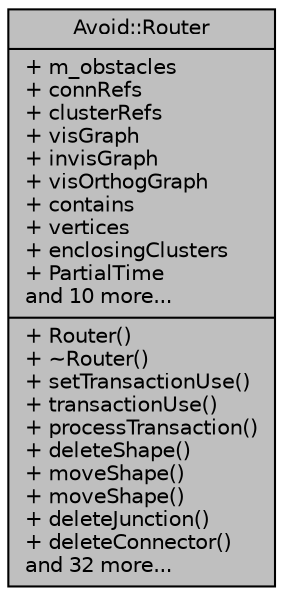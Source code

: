 digraph "Avoid::Router"
{
  edge [fontname="Helvetica",fontsize="10",labelfontname="Helvetica",labelfontsize="10"];
  node [fontname="Helvetica",fontsize="10",shape=record];
  Node1 [label="{Avoid::Router\n|+ m_obstacles\l+ connRefs\l+ clusterRefs\l+ visGraph\l+ invisGraph\l+ visOrthogGraph\l+ contains\l+ vertices\l+ enclosingClusters\l+ PartialTime\land 10 more...\l|+ Router()\l+ ~Router()\l+ setTransactionUse()\l+ transactionUse()\l+ processTransaction()\l+ deleteShape()\l+ moveShape()\l+ moveShape()\l+ deleteJunction()\l+ deleteConnector()\land 32 more...\l}",height=0.2,width=0.4,color="black", fillcolor="grey75", style="filled" fontcolor="black"];
}
